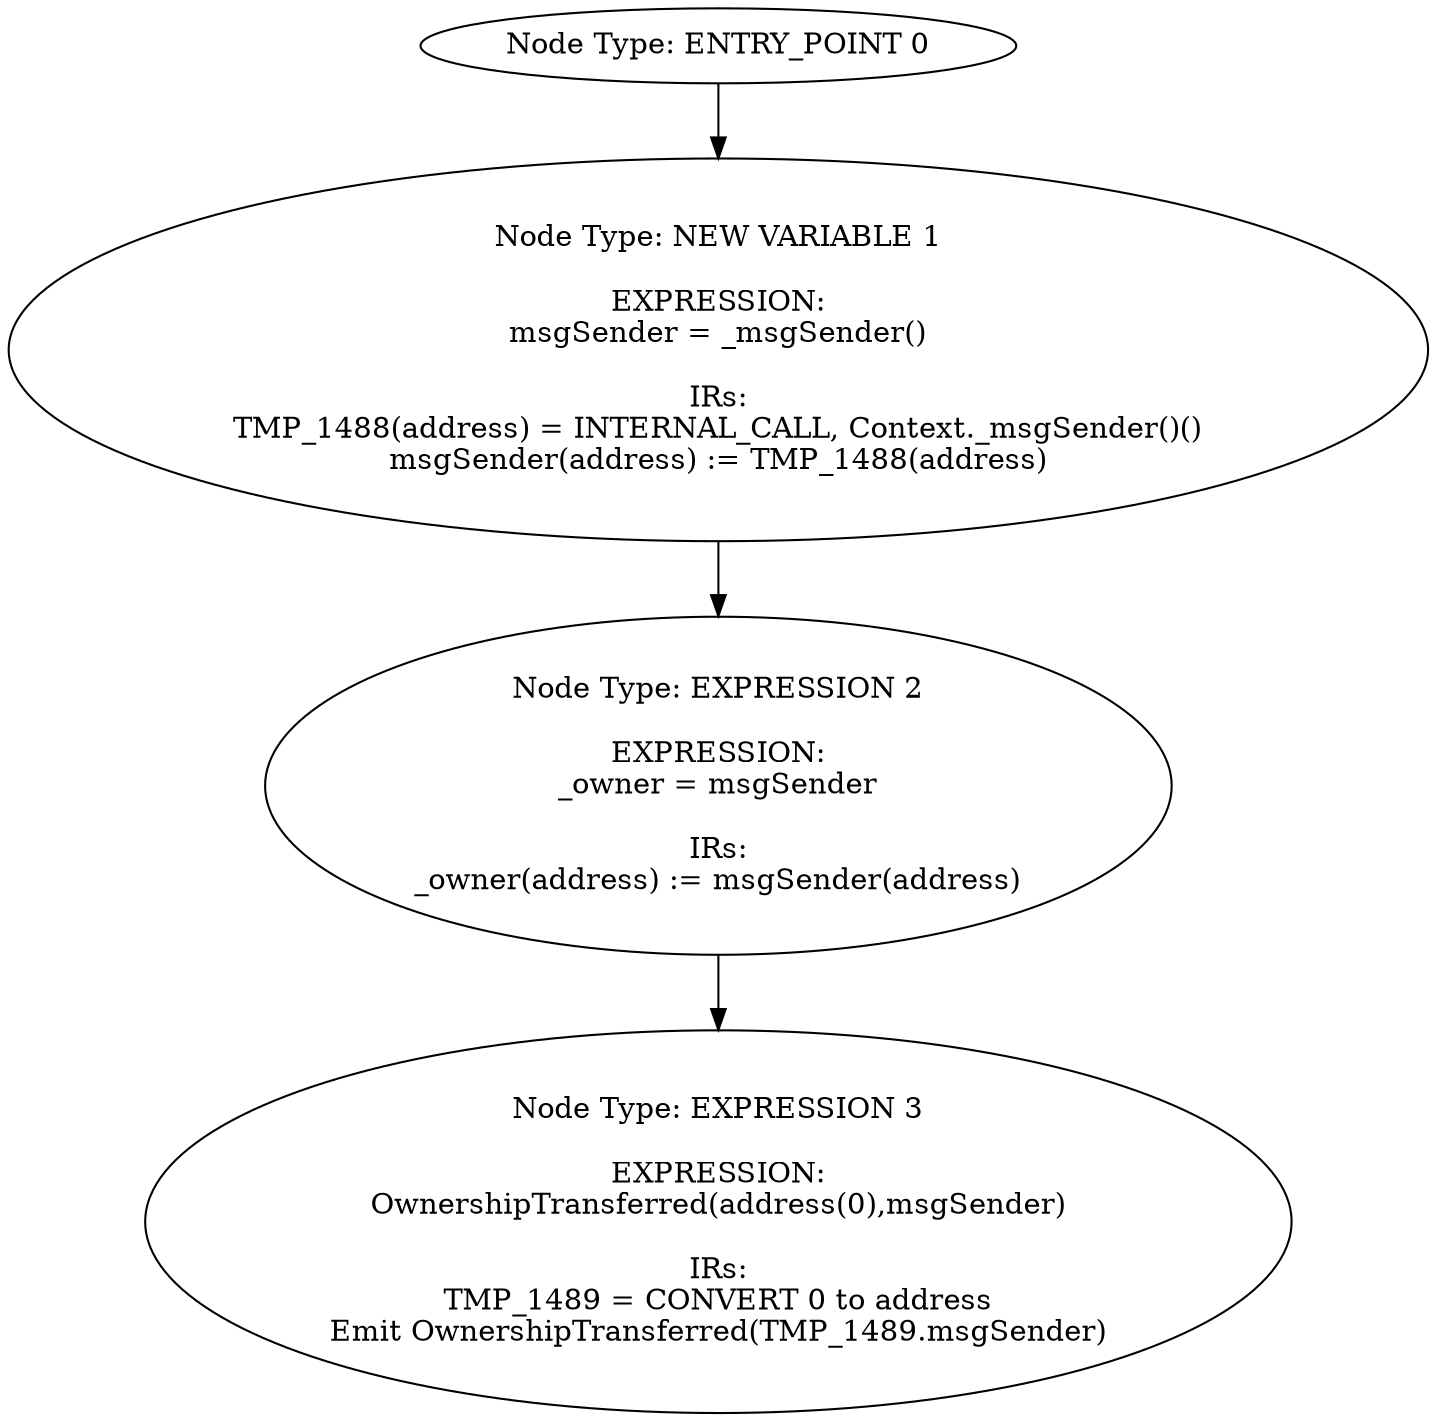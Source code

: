 digraph{
0[label="Node Type: ENTRY_POINT 0
"];
0->1;
1[label="Node Type: NEW VARIABLE 1

EXPRESSION:
msgSender = _msgSender()

IRs:
TMP_1488(address) = INTERNAL_CALL, Context._msgSender()()
msgSender(address) := TMP_1488(address)"];
1->2;
2[label="Node Type: EXPRESSION 2

EXPRESSION:
_owner = msgSender

IRs:
_owner(address) := msgSender(address)"];
2->3;
3[label="Node Type: EXPRESSION 3

EXPRESSION:
OwnershipTransferred(address(0),msgSender)

IRs:
TMP_1489 = CONVERT 0 to address
Emit OwnershipTransferred(TMP_1489.msgSender)"];
}
